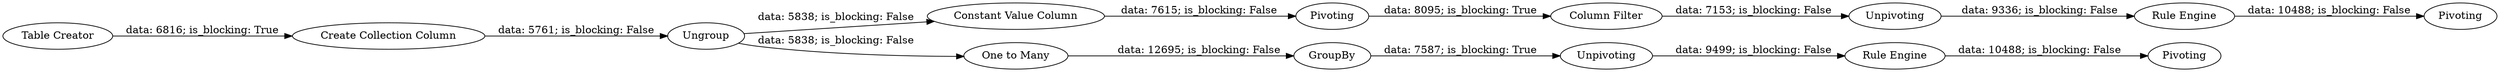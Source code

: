digraph {
	"9106681132845296624_32" [label="Table Creator"]
	"9106681132845296624_34" [label=Ungroup]
	"9106681132845296624_42" [label="Rule Engine"]
	"9106681132845296624_43" [label=Pivoting]
	"9106681132845296624_46" [label="Rule Engine"]
	"9106681132845296624_48" [label=Pivoting]
	"9106681132845296624_33" [label="Create Collection Column"]
	"9106681132845296624_36" [label="Column Filter"]
	"9106681132845296624_39" [label="Constant Value Column"]
	"9106681132845296624_47" [label=Unpivoting]
	"9106681132845296624_44" [label="One to Many"]
	"9106681132845296624_35" [label=Pivoting]
	"9106681132845296624_41" [label=Unpivoting]
	"9106681132845296624_45" [label=GroupBy]
	"9106681132845296624_44" -> "9106681132845296624_45" [label="data: 12695; is_blocking: False"]
	"9106681132845296624_35" -> "9106681132845296624_36" [label="data: 8095; is_blocking: True"]
	"9106681132845296624_36" -> "9106681132845296624_41" [label="data: 7153; is_blocking: False"]
	"9106681132845296624_34" -> "9106681132845296624_39" [label="data: 5838; is_blocking: False"]
	"9106681132845296624_39" -> "9106681132845296624_35" [label="data: 7615; is_blocking: False"]
	"9106681132845296624_45" -> "9106681132845296624_47" [label="data: 7587; is_blocking: True"]
	"9106681132845296624_47" -> "9106681132845296624_46" [label="data: 9499; is_blocking: False"]
	"9106681132845296624_32" -> "9106681132845296624_33" [label="data: 6816; is_blocking: True"]
	"9106681132845296624_46" -> "9106681132845296624_48" [label="data: 10488; is_blocking: False"]
	"9106681132845296624_41" -> "9106681132845296624_42" [label="data: 9336; is_blocking: False"]
	"9106681132845296624_33" -> "9106681132845296624_34" [label="data: 5761; is_blocking: False"]
	"9106681132845296624_42" -> "9106681132845296624_43" [label="data: 10488; is_blocking: False"]
	"9106681132845296624_34" -> "9106681132845296624_44" [label="data: 5838; is_blocking: False"]
	rankdir=LR
}
